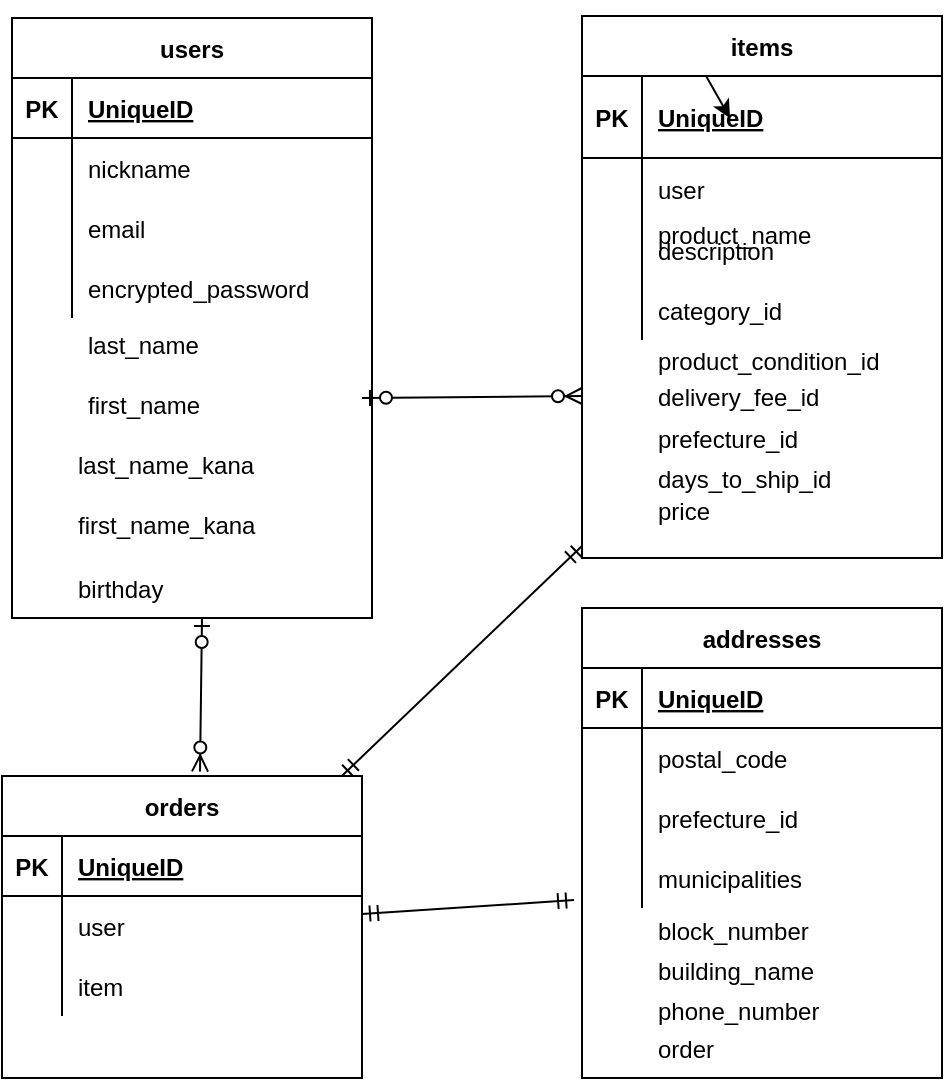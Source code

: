 <mxfile>
    <diagram id="5YLZf_sFuzo5M9C81SSM" name="ページ1">
        <mxGraphModel dx="528" dy="520" grid="1" gridSize="10" guides="1" tooltips="1" connect="1" arrows="1" fold="1" page="1" pageScale="1" pageWidth="827" pageHeight="1169" math="0" shadow="0">
            <root>
                <mxCell id="0"/>
                <mxCell id="1" parent="0"/>
                <mxCell id="ebgCucDVmSNAhCMAvz0p-1" value="users" style="shape=table;startSize=30;container=1;collapsible=1;childLayout=tableLayout;fixedRows=1;rowLines=0;fontStyle=1;align=center;resizeLast=1;" vertex="1" parent="1">
                    <mxGeometry x="175" y="560" width="180" height="300" as="geometry"/>
                </mxCell>
                <mxCell id="ebgCucDVmSNAhCMAvz0p-2" value="" style="shape=partialRectangle;collapsible=0;dropTarget=0;pointerEvents=0;fillColor=none;top=0;left=0;bottom=1;right=0;points=[[0,0.5],[1,0.5]];portConstraint=eastwest;" vertex="1" parent="ebgCucDVmSNAhCMAvz0p-1">
                    <mxGeometry y="30" width="180" height="30" as="geometry"/>
                </mxCell>
                <mxCell id="ebgCucDVmSNAhCMAvz0p-3" value="PK" style="shape=partialRectangle;connectable=0;fillColor=none;top=0;left=0;bottom=0;right=0;fontStyle=1;overflow=hidden;" vertex="1" parent="ebgCucDVmSNAhCMAvz0p-2">
                    <mxGeometry width="30" height="30" as="geometry"/>
                </mxCell>
                <mxCell id="ebgCucDVmSNAhCMAvz0p-4" value="UniqueID" style="shape=partialRectangle;connectable=0;fillColor=none;top=0;left=0;bottom=0;right=0;align=left;spacingLeft=6;fontStyle=5;overflow=hidden;" vertex="1" parent="ebgCucDVmSNAhCMAvz0p-2">
                    <mxGeometry x="30" width="150" height="30" as="geometry"/>
                </mxCell>
                <mxCell id="ebgCucDVmSNAhCMAvz0p-5" value="" style="shape=partialRectangle;collapsible=0;dropTarget=0;pointerEvents=0;fillColor=none;top=0;left=0;bottom=0;right=0;points=[[0,0.5],[1,0.5]];portConstraint=eastwest;" vertex="1" parent="ebgCucDVmSNAhCMAvz0p-1">
                    <mxGeometry y="60" width="180" height="30" as="geometry"/>
                </mxCell>
                <mxCell id="ebgCucDVmSNAhCMAvz0p-6" value="" style="shape=partialRectangle;connectable=0;fillColor=none;top=0;left=0;bottom=0;right=0;editable=1;overflow=hidden;" vertex="1" parent="ebgCucDVmSNAhCMAvz0p-5">
                    <mxGeometry width="30" height="30" as="geometry"/>
                </mxCell>
                <mxCell id="ebgCucDVmSNAhCMAvz0p-7" value="nickname" style="shape=partialRectangle;connectable=0;fillColor=none;top=0;left=0;bottom=0;right=0;align=left;spacingLeft=6;overflow=hidden;" vertex="1" parent="ebgCucDVmSNAhCMAvz0p-5">
                    <mxGeometry x="30" width="150" height="30" as="geometry"/>
                </mxCell>
                <mxCell id="ebgCucDVmSNAhCMAvz0p-8" value="" style="shape=partialRectangle;collapsible=0;dropTarget=0;pointerEvents=0;fillColor=none;top=0;left=0;bottom=0;right=0;points=[[0,0.5],[1,0.5]];portConstraint=eastwest;" vertex="1" parent="ebgCucDVmSNAhCMAvz0p-1">
                    <mxGeometry y="90" width="180" height="30" as="geometry"/>
                </mxCell>
                <mxCell id="ebgCucDVmSNAhCMAvz0p-9" value="" style="shape=partialRectangle;connectable=0;fillColor=none;top=0;left=0;bottom=0;right=0;editable=1;overflow=hidden;" vertex="1" parent="ebgCucDVmSNAhCMAvz0p-8">
                    <mxGeometry width="30" height="30" as="geometry"/>
                </mxCell>
                <mxCell id="ebgCucDVmSNAhCMAvz0p-10" value="email" style="shape=partialRectangle;connectable=0;fillColor=none;top=0;left=0;bottom=0;right=0;align=left;spacingLeft=6;overflow=hidden;" vertex="1" parent="ebgCucDVmSNAhCMAvz0p-8">
                    <mxGeometry x="30" width="150" height="30" as="geometry"/>
                </mxCell>
                <mxCell id="ebgCucDVmSNAhCMAvz0p-11" value="" style="shape=partialRectangle;collapsible=0;dropTarget=0;pointerEvents=0;fillColor=none;top=0;left=0;bottom=0;right=0;points=[[0,0.5],[1,0.5]];portConstraint=eastwest;" vertex="1" parent="ebgCucDVmSNAhCMAvz0p-1">
                    <mxGeometry y="120" width="180" height="30" as="geometry"/>
                </mxCell>
                <mxCell id="ebgCucDVmSNAhCMAvz0p-12" value="" style="shape=partialRectangle;connectable=0;fillColor=none;top=0;left=0;bottom=0;right=0;editable=1;overflow=hidden;" vertex="1" parent="ebgCucDVmSNAhCMAvz0p-11">
                    <mxGeometry width="30" height="30" as="geometry"/>
                </mxCell>
                <mxCell id="ebgCucDVmSNAhCMAvz0p-13" value="encrypted_password" style="shape=partialRectangle;connectable=0;fillColor=none;top=0;left=0;bottom=0;right=0;align=left;spacingLeft=6;overflow=hidden;" vertex="1" parent="ebgCucDVmSNAhCMAvz0p-11">
                    <mxGeometry x="30" width="150" height="30" as="geometry"/>
                </mxCell>
                <mxCell id="fhwPlNR3ukLm4HlwQSVA-69" style="edgeStyle=none;html=1;exitX=0.25;exitY=0;exitDx=0;exitDy=0;" edge="1" parent="1" source="ebgCucDVmSNAhCMAvz0p-14">
                    <mxGeometry relative="1" as="geometry">
                        <mxPoint x="534" y="610" as="targetPoint"/>
                    </mxGeometry>
                </mxCell>
                <mxCell id="ebgCucDVmSNAhCMAvz0p-14" value="items" style="shape=table;startSize=30;container=1;collapsible=1;childLayout=tableLayout;fixedRows=1;rowLines=0;fontStyle=1;align=center;resizeLast=1;" vertex="1" parent="1">
                    <mxGeometry x="460" y="559" width="180" height="271" as="geometry"/>
                </mxCell>
                <mxCell id="ebgCucDVmSNAhCMAvz0p-15" value="" style="shape=partialRectangle;collapsible=0;dropTarget=0;pointerEvents=0;fillColor=none;top=0;left=0;bottom=1;right=0;points=[[0,0.5],[1,0.5]];portConstraint=eastwest;" vertex="1" parent="ebgCucDVmSNAhCMAvz0p-14">
                    <mxGeometry y="30" width="180" height="41" as="geometry"/>
                </mxCell>
                <mxCell id="ebgCucDVmSNAhCMAvz0p-16" value="PK" style="shape=partialRectangle;connectable=0;fillColor=none;top=0;left=0;bottom=0;right=0;fontStyle=1;overflow=hidden;" vertex="1" parent="ebgCucDVmSNAhCMAvz0p-15">
                    <mxGeometry width="30" height="41" as="geometry"/>
                </mxCell>
                <mxCell id="ebgCucDVmSNAhCMAvz0p-17" value="UniqueID" style="shape=partialRectangle;connectable=0;fillColor=none;top=0;left=0;bottom=0;right=0;align=left;spacingLeft=6;fontStyle=5;overflow=hidden;" vertex="1" parent="ebgCucDVmSNAhCMAvz0p-15">
                    <mxGeometry x="30" width="150" height="41" as="geometry"/>
                </mxCell>
                <mxCell id="ebgCucDVmSNAhCMAvz0p-18" value="" style="shape=partialRectangle;collapsible=0;dropTarget=0;pointerEvents=0;fillColor=none;top=0;left=0;bottom=0;right=0;points=[[0,0.5],[1,0.5]];portConstraint=eastwest;" vertex="1" parent="ebgCucDVmSNAhCMAvz0p-14">
                    <mxGeometry y="71" width="180" height="31" as="geometry"/>
                </mxCell>
                <mxCell id="ebgCucDVmSNAhCMAvz0p-19" value="" style="shape=partialRectangle;connectable=0;fillColor=none;top=0;left=0;bottom=0;right=0;editable=1;overflow=hidden;" vertex="1" parent="ebgCucDVmSNAhCMAvz0p-18">
                    <mxGeometry width="30" height="31" as="geometry"/>
                </mxCell>
                <mxCell id="ebgCucDVmSNAhCMAvz0p-20" value="user" style="shape=partialRectangle;connectable=0;fillColor=none;top=0;left=0;bottom=0;right=0;align=left;spacingLeft=6;overflow=hidden;" vertex="1" parent="ebgCucDVmSNAhCMAvz0p-18">
                    <mxGeometry x="30" width="150" height="31" as="geometry"/>
                </mxCell>
                <mxCell id="ebgCucDVmSNAhCMAvz0p-21" value="" style="shape=partialRectangle;collapsible=0;dropTarget=0;pointerEvents=0;fillColor=none;top=0;left=0;bottom=0;right=0;points=[[0,0.5],[1,0.5]];portConstraint=eastwest;" vertex="1" parent="ebgCucDVmSNAhCMAvz0p-14">
                    <mxGeometry y="102" width="180" height="30" as="geometry"/>
                </mxCell>
                <mxCell id="ebgCucDVmSNAhCMAvz0p-22" value="" style="shape=partialRectangle;connectable=0;fillColor=none;top=0;left=0;bottom=0;right=0;editable=1;overflow=hidden;" vertex="1" parent="ebgCucDVmSNAhCMAvz0p-21">
                    <mxGeometry width="30" height="30" as="geometry"/>
                </mxCell>
                <mxCell id="ebgCucDVmSNAhCMAvz0p-23" value="description" style="shape=partialRectangle;connectable=0;fillColor=none;top=0;left=0;bottom=0;right=0;align=left;spacingLeft=6;overflow=hidden;" vertex="1" parent="ebgCucDVmSNAhCMAvz0p-21">
                    <mxGeometry x="30" width="150" height="30" as="geometry"/>
                </mxCell>
                <mxCell id="ebgCucDVmSNAhCMAvz0p-24" value="" style="shape=partialRectangle;collapsible=0;dropTarget=0;pointerEvents=0;fillColor=none;top=0;left=0;bottom=0;right=0;points=[[0,0.5],[1,0.5]];portConstraint=eastwest;" vertex="1" parent="ebgCucDVmSNAhCMAvz0p-14">
                    <mxGeometry y="132" width="180" height="30" as="geometry"/>
                </mxCell>
                <mxCell id="ebgCucDVmSNAhCMAvz0p-25" value="" style="shape=partialRectangle;connectable=0;fillColor=none;top=0;left=0;bottom=0;right=0;editable=1;overflow=hidden;" vertex="1" parent="ebgCucDVmSNAhCMAvz0p-24">
                    <mxGeometry width="30" height="30" as="geometry"/>
                </mxCell>
                <mxCell id="ebgCucDVmSNAhCMAvz0p-26" value="category_id" style="shape=partialRectangle;connectable=0;fillColor=none;top=0;left=0;bottom=0;right=0;align=left;spacingLeft=6;overflow=hidden;" vertex="1" parent="ebgCucDVmSNAhCMAvz0p-24">
                    <mxGeometry x="30" width="150" height="30" as="geometry"/>
                </mxCell>
                <mxCell id="fhwPlNR3ukLm4HlwQSVA-1" value="last_name" style="shape=partialRectangle;connectable=0;fillColor=none;top=0;left=0;bottom=0;right=0;align=left;spacingLeft=6;overflow=hidden;" vertex="1" parent="1">
                    <mxGeometry x="205" y="708" width="150" height="30" as="geometry"/>
                </mxCell>
                <mxCell id="fhwPlNR3ukLm4HlwQSVA-2" value="first_name" style="shape=partialRectangle;connectable=0;fillColor=none;top=0;left=0;bottom=0;right=0;align=left;spacingLeft=6;overflow=hidden;" vertex="1" parent="1">
                    <mxGeometry x="205" y="738" width="150" height="30" as="geometry"/>
                </mxCell>
                <mxCell id="fhwPlNR3ukLm4HlwQSVA-3" value="last_name_kana" style="shape=partialRectangle;connectable=0;fillColor=none;top=0;left=0;bottom=0;right=0;align=left;spacingLeft=6;overflow=hidden;" vertex="1" parent="1">
                    <mxGeometry x="200" y="768" width="150" height="30" as="geometry"/>
                </mxCell>
                <mxCell id="fhwPlNR3ukLm4HlwQSVA-4" value="first_name_kana" style="shape=partialRectangle;connectable=0;fillColor=none;top=0;left=0;bottom=0;right=0;align=left;spacingLeft=6;overflow=hidden;" vertex="1" parent="1">
                    <mxGeometry x="200" y="798" width="150" height="30" as="geometry"/>
                </mxCell>
                <mxCell id="fhwPlNR3ukLm4HlwQSVA-5" value="birthday" style="shape=partialRectangle;connectable=0;fillColor=none;top=0;left=0;bottom=0;right=0;align=left;spacingLeft=6;overflow=hidden;" vertex="1" parent="1">
                    <mxGeometry x="200" y="830" width="150" height="30" as="geometry"/>
                </mxCell>
                <mxCell id="fhwPlNR3ukLm4HlwQSVA-8" value="" style="shape=partialRectangle;collapsible=0;dropTarget=0;pointerEvents=0;fillColor=none;top=0;left=0;bottom=0;right=0;points=[[0,0.5],[1,0.5]];portConstraint=eastwest;" vertex="1" parent="1">
                    <mxGeometry x="460" y="716" width="180" height="30" as="geometry"/>
                </mxCell>
                <mxCell id="fhwPlNR3ukLm4HlwQSVA-9" value="" style="shape=partialRectangle;connectable=0;fillColor=none;top=0;left=0;bottom=0;right=0;editable=1;overflow=hidden;" vertex="1" parent="fhwPlNR3ukLm4HlwQSVA-8">
                    <mxGeometry width="30" height="30" as="geometry"/>
                </mxCell>
                <mxCell id="fhwPlNR3ukLm4HlwQSVA-10" value="product_condition_id" style="shape=partialRectangle;connectable=0;fillColor=none;top=0;left=0;bottom=0;right=0;align=left;spacingLeft=6;overflow=hidden;" vertex="1" parent="fhwPlNR3ukLm4HlwQSVA-8">
                    <mxGeometry x="30" width="150" height="30" as="geometry"/>
                </mxCell>
                <mxCell id="fhwPlNR3ukLm4HlwQSVA-11" value="" style="shape=partialRectangle;collapsible=0;dropTarget=0;pointerEvents=0;fillColor=none;top=0;left=0;bottom=0;right=0;points=[[0,0.5],[1,0.5]];portConstraint=eastwest;" vertex="1" parent="1">
                    <mxGeometry x="460" y="734" width="180" height="30" as="geometry"/>
                </mxCell>
                <mxCell id="fhwPlNR3ukLm4HlwQSVA-12" value="" style="shape=partialRectangle;connectable=0;fillColor=none;top=0;left=0;bottom=0;right=0;editable=1;overflow=hidden;" vertex="1" parent="fhwPlNR3ukLm4HlwQSVA-11">
                    <mxGeometry width="30" height="30" as="geometry"/>
                </mxCell>
                <mxCell id="fhwPlNR3ukLm4HlwQSVA-13" value="delivery_fee_id" style="shape=partialRectangle;connectable=0;fillColor=none;top=0;left=0;bottom=0;right=0;align=left;spacingLeft=6;overflow=hidden;" vertex="1" parent="fhwPlNR3ukLm4HlwQSVA-11">
                    <mxGeometry x="30" width="150" height="30" as="geometry"/>
                </mxCell>
                <mxCell id="fhwPlNR3ukLm4HlwQSVA-14" value="" style="shape=partialRectangle;collapsible=0;dropTarget=0;pointerEvents=0;fillColor=none;top=0;left=0;bottom=0;right=0;points=[[0,0.5],[1,0.5]];portConstraint=eastwest;" vertex="1" parent="1">
                    <mxGeometry x="460" y="755" width="180" height="30" as="geometry"/>
                </mxCell>
                <mxCell id="fhwPlNR3ukLm4HlwQSVA-15" value="" style="shape=partialRectangle;connectable=0;fillColor=none;top=0;left=0;bottom=0;right=0;editable=1;overflow=hidden;" vertex="1" parent="fhwPlNR3ukLm4HlwQSVA-14">
                    <mxGeometry width="30" height="30" as="geometry"/>
                </mxCell>
                <mxCell id="fhwPlNR3ukLm4HlwQSVA-16" value="prefecture_id" style="shape=partialRectangle;connectable=0;fillColor=none;top=0;left=0;bottom=0;right=0;align=left;spacingLeft=6;overflow=hidden;" vertex="1" parent="fhwPlNR3ukLm4HlwQSVA-14">
                    <mxGeometry x="30" width="150" height="30" as="geometry"/>
                </mxCell>
                <mxCell id="fhwPlNR3ukLm4HlwQSVA-17" value="" style="shape=partialRectangle;collapsible=0;dropTarget=0;pointerEvents=0;fillColor=none;top=0;left=0;bottom=0;right=0;points=[[0,0.5],[1,0.5]];portConstraint=eastwest;" vertex="1" parent="1">
                    <mxGeometry x="460" y="775" width="180" height="30" as="geometry"/>
                </mxCell>
                <mxCell id="fhwPlNR3ukLm4HlwQSVA-18" value="" style="shape=partialRectangle;connectable=0;fillColor=none;top=0;left=0;bottom=0;right=0;editable=1;overflow=hidden;" vertex="1" parent="fhwPlNR3ukLm4HlwQSVA-17">
                    <mxGeometry width="30" height="30" as="geometry"/>
                </mxCell>
                <mxCell id="fhwPlNR3ukLm4HlwQSVA-19" value="days_to_ship_id" style="shape=partialRectangle;connectable=0;fillColor=none;top=0;left=0;bottom=0;right=0;align=left;spacingLeft=6;overflow=hidden;" vertex="1" parent="fhwPlNR3ukLm4HlwQSVA-17">
                    <mxGeometry x="30" width="150" height="30" as="geometry"/>
                </mxCell>
                <mxCell id="fhwPlNR3ukLm4HlwQSVA-20" value="" style="shape=partialRectangle;collapsible=0;dropTarget=0;pointerEvents=0;fillColor=none;top=0;left=0;bottom=0;right=0;points=[[0,0.5],[1,0.5]];portConstraint=eastwest;" vertex="1" parent="1">
                    <mxGeometry x="460" y="791" width="180" height="30" as="geometry"/>
                </mxCell>
                <mxCell id="fhwPlNR3ukLm4HlwQSVA-21" value="" style="shape=partialRectangle;connectable=0;fillColor=none;top=0;left=0;bottom=0;right=0;editable=1;overflow=hidden;" vertex="1" parent="fhwPlNR3ukLm4HlwQSVA-20">
                    <mxGeometry width="30" height="30" as="geometry"/>
                </mxCell>
                <mxCell id="fhwPlNR3ukLm4HlwQSVA-22" value="price" style="shape=partialRectangle;connectable=0;fillColor=none;top=0;left=0;bottom=0;right=0;align=left;spacingLeft=6;overflow=hidden;" vertex="1" parent="fhwPlNR3ukLm4HlwQSVA-20">
                    <mxGeometry x="30" width="150" height="30" as="geometry"/>
                </mxCell>
                <mxCell id="fhwPlNR3ukLm4HlwQSVA-43" value="orders" style="shape=table;startSize=30;container=1;collapsible=1;childLayout=tableLayout;fixedRows=1;rowLines=0;fontStyle=1;align=center;resizeLast=1;" vertex="1" parent="1">
                    <mxGeometry x="170" y="939" width="180" height="151" as="geometry"/>
                </mxCell>
                <mxCell id="fhwPlNR3ukLm4HlwQSVA-44" value="" style="shape=partialRectangle;collapsible=0;dropTarget=0;pointerEvents=0;fillColor=none;top=0;left=0;bottom=1;right=0;points=[[0,0.5],[1,0.5]];portConstraint=eastwest;" vertex="1" parent="fhwPlNR3ukLm4HlwQSVA-43">
                    <mxGeometry y="30" width="180" height="30" as="geometry"/>
                </mxCell>
                <mxCell id="fhwPlNR3ukLm4HlwQSVA-45" value="PK" style="shape=partialRectangle;connectable=0;fillColor=none;top=0;left=0;bottom=0;right=0;fontStyle=1;overflow=hidden;" vertex="1" parent="fhwPlNR3ukLm4HlwQSVA-44">
                    <mxGeometry width="30" height="30" as="geometry"/>
                </mxCell>
                <mxCell id="fhwPlNR3ukLm4HlwQSVA-46" value="UniqueID" style="shape=partialRectangle;connectable=0;fillColor=none;top=0;left=0;bottom=0;right=0;align=left;spacingLeft=6;fontStyle=5;overflow=hidden;" vertex="1" parent="fhwPlNR3ukLm4HlwQSVA-44">
                    <mxGeometry x="30" width="150" height="30" as="geometry"/>
                </mxCell>
                <mxCell id="fhwPlNR3ukLm4HlwQSVA-47" value="" style="shape=partialRectangle;collapsible=0;dropTarget=0;pointerEvents=0;fillColor=none;top=0;left=0;bottom=0;right=0;points=[[0,0.5],[1,0.5]];portConstraint=eastwest;" vertex="1" parent="fhwPlNR3ukLm4HlwQSVA-43">
                    <mxGeometry y="60" width="180" height="30" as="geometry"/>
                </mxCell>
                <mxCell id="fhwPlNR3ukLm4HlwQSVA-48" value="" style="shape=partialRectangle;connectable=0;fillColor=none;top=0;left=0;bottom=0;right=0;editable=1;overflow=hidden;" vertex="1" parent="fhwPlNR3ukLm4HlwQSVA-47">
                    <mxGeometry width="30" height="30" as="geometry"/>
                </mxCell>
                <mxCell id="fhwPlNR3ukLm4HlwQSVA-49" value="user" style="shape=partialRectangle;connectable=0;fillColor=none;top=0;left=0;bottom=0;right=0;align=left;spacingLeft=6;overflow=hidden;" vertex="1" parent="fhwPlNR3ukLm4HlwQSVA-47">
                    <mxGeometry x="30" width="150" height="30" as="geometry"/>
                </mxCell>
                <mxCell id="fhwPlNR3ukLm4HlwQSVA-50" value="" style="shape=partialRectangle;collapsible=0;dropTarget=0;pointerEvents=0;fillColor=none;top=0;left=0;bottom=0;right=0;points=[[0,0.5],[1,0.5]];portConstraint=eastwest;" vertex="1" parent="fhwPlNR3ukLm4HlwQSVA-43">
                    <mxGeometry y="90" width="180" height="30" as="geometry"/>
                </mxCell>
                <mxCell id="fhwPlNR3ukLm4HlwQSVA-51" value="" style="shape=partialRectangle;connectable=0;fillColor=none;top=0;left=0;bottom=0;right=0;editable=1;overflow=hidden;" vertex="1" parent="fhwPlNR3ukLm4HlwQSVA-50">
                    <mxGeometry width="30" height="30" as="geometry"/>
                </mxCell>
                <mxCell id="fhwPlNR3ukLm4HlwQSVA-52" value="item" style="shape=partialRectangle;connectable=0;fillColor=none;top=0;left=0;bottom=0;right=0;align=left;spacingLeft=6;overflow=hidden;" vertex="1" parent="fhwPlNR3ukLm4HlwQSVA-50">
                    <mxGeometry x="30" width="150" height="30" as="geometry"/>
                </mxCell>
                <mxCell id="fhwPlNR3ukLm4HlwQSVA-56" value="addresses" style="shape=table;startSize=30;container=1;collapsible=1;childLayout=tableLayout;fixedRows=1;rowLines=0;fontStyle=1;align=center;resizeLast=1;" vertex="1" parent="1">
                    <mxGeometry x="460" y="855" width="180" height="235" as="geometry"/>
                </mxCell>
                <mxCell id="fhwPlNR3ukLm4HlwQSVA-57" value="" style="shape=partialRectangle;collapsible=0;dropTarget=0;pointerEvents=0;fillColor=none;top=0;left=0;bottom=1;right=0;points=[[0,0.5],[1,0.5]];portConstraint=eastwest;" vertex="1" parent="fhwPlNR3ukLm4HlwQSVA-56">
                    <mxGeometry y="30" width="180" height="30" as="geometry"/>
                </mxCell>
                <mxCell id="fhwPlNR3ukLm4HlwQSVA-58" value="PK" style="shape=partialRectangle;connectable=0;fillColor=none;top=0;left=0;bottom=0;right=0;fontStyle=1;overflow=hidden;" vertex="1" parent="fhwPlNR3ukLm4HlwQSVA-57">
                    <mxGeometry width="30" height="30" as="geometry"/>
                </mxCell>
                <mxCell id="fhwPlNR3ukLm4HlwQSVA-59" value="UniqueID" style="shape=partialRectangle;connectable=0;fillColor=none;top=0;left=0;bottom=0;right=0;align=left;spacingLeft=6;fontStyle=5;overflow=hidden;" vertex="1" parent="fhwPlNR3ukLm4HlwQSVA-57">
                    <mxGeometry x="30" width="150" height="30" as="geometry"/>
                </mxCell>
                <mxCell id="fhwPlNR3ukLm4HlwQSVA-60" value="" style="shape=partialRectangle;collapsible=0;dropTarget=0;pointerEvents=0;fillColor=none;top=0;left=0;bottom=0;right=0;points=[[0,0.5],[1,0.5]];portConstraint=eastwest;" vertex="1" parent="fhwPlNR3ukLm4HlwQSVA-56">
                    <mxGeometry y="60" width="180" height="30" as="geometry"/>
                </mxCell>
                <mxCell id="fhwPlNR3ukLm4HlwQSVA-61" value="" style="shape=partialRectangle;connectable=0;fillColor=none;top=0;left=0;bottom=0;right=0;editable=1;overflow=hidden;" vertex="1" parent="fhwPlNR3ukLm4HlwQSVA-60">
                    <mxGeometry width="30" height="30" as="geometry"/>
                </mxCell>
                <mxCell id="fhwPlNR3ukLm4HlwQSVA-62" value="postal_code" style="shape=partialRectangle;connectable=0;fillColor=none;top=0;left=0;bottom=0;right=0;align=left;spacingLeft=6;overflow=hidden;" vertex="1" parent="fhwPlNR3ukLm4HlwQSVA-60">
                    <mxGeometry x="30" width="150" height="30" as="geometry"/>
                </mxCell>
                <mxCell id="fhwPlNR3ukLm4HlwQSVA-63" value="" style="shape=partialRectangle;collapsible=0;dropTarget=0;pointerEvents=0;fillColor=none;top=0;left=0;bottom=0;right=0;points=[[0,0.5],[1,0.5]];portConstraint=eastwest;" vertex="1" parent="fhwPlNR3ukLm4HlwQSVA-56">
                    <mxGeometry y="90" width="180" height="30" as="geometry"/>
                </mxCell>
                <mxCell id="fhwPlNR3ukLm4HlwQSVA-64" value="" style="shape=partialRectangle;connectable=0;fillColor=none;top=0;left=0;bottom=0;right=0;editable=1;overflow=hidden;" vertex="1" parent="fhwPlNR3ukLm4HlwQSVA-63">
                    <mxGeometry width="30" height="30" as="geometry"/>
                </mxCell>
                <mxCell id="fhwPlNR3ukLm4HlwQSVA-65" value="prefecture_id" style="shape=partialRectangle;connectable=0;fillColor=none;top=0;left=0;bottom=0;right=0;align=left;spacingLeft=6;overflow=hidden;" vertex="1" parent="fhwPlNR3ukLm4HlwQSVA-63">
                    <mxGeometry x="30" width="150" height="30" as="geometry"/>
                </mxCell>
                <mxCell id="fhwPlNR3ukLm4HlwQSVA-66" value="" style="shape=partialRectangle;collapsible=0;dropTarget=0;pointerEvents=0;fillColor=none;top=0;left=0;bottom=0;right=0;points=[[0,0.5],[1,0.5]];portConstraint=eastwest;" vertex="1" parent="fhwPlNR3ukLm4HlwQSVA-56">
                    <mxGeometry y="120" width="180" height="30" as="geometry"/>
                </mxCell>
                <mxCell id="fhwPlNR3ukLm4HlwQSVA-67" value="" style="shape=partialRectangle;connectable=0;fillColor=none;top=0;left=0;bottom=0;right=0;editable=1;overflow=hidden;" vertex="1" parent="fhwPlNR3ukLm4HlwQSVA-66">
                    <mxGeometry width="30" height="30" as="geometry"/>
                </mxCell>
                <mxCell id="fhwPlNR3ukLm4HlwQSVA-68" value="municipalities" style="shape=partialRectangle;connectable=0;fillColor=none;top=0;left=0;bottom=0;right=0;align=left;spacingLeft=6;overflow=hidden;" vertex="1" parent="fhwPlNR3ukLm4HlwQSVA-66">
                    <mxGeometry x="30" width="150" height="30" as="geometry"/>
                </mxCell>
                <mxCell id="fhwPlNR3ukLm4HlwQSVA-70" value="" style="shape=partialRectangle;collapsible=0;dropTarget=0;pointerEvents=0;fillColor=none;top=0;left=0;bottom=0;right=0;points=[[0,0.5],[1,0.5]];portConstraint=eastwest;" vertex="1" parent="1">
                    <mxGeometry x="460" y="1001" width="180" height="30" as="geometry"/>
                </mxCell>
                <mxCell id="fhwPlNR3ukLm4HlwQSVA-71" value="" style="shape=partialRectangle;connectable=0;fillColor=none;top=0;left=0;bottom=0;right=0;editable=1;overflow=hidden;" vertex="1" parent="fhwPlNR3ukLm4HlwQSVA-70">
                    <mxGeometry width="30" height="30" as="geometry"/>
                </mxCell>
                <mxCell id="fhwPlNR3ukLm4HlwQSVA-72" value="block_number" style="shape=partialRectangle;connectable=0;fillColor=none;top=0;left=0;bottom=0;right=0;align=left;spacingLeft=6;overflow=hidden;" vertex="1" parent="fhwPlNR3ukLm4HlwQSVA-70">
                    <mxGeometry x="30" width="150" height="30" as="geometry"/>
                </mxCell>
                <mxCell id="fhwPlNR3ukLm4HlwQSVA-73" value="" style="shape=partialRectangle;collapsible=0;dropTarget=0;pointerEvents=0;fillColor=none;top=0;left=0;bottom=0;right=0;points=[[0,0.5],[1,0.5]];portConstraint=eastwest;" vertex="1" parent="1">
                    <mxGeometry x="460" y="1016" width="180" height="40" as="geometry"/>
                </mxCell>
                <mxCell id="fhwPlNR3ukLm4HlwQSVA-74" value="" style="shape=partialRectangle;connectable=0;fillColor=none;top=0;left=0;bottom=0;right=0;editable=1;overflow=hidden;" vertex="1" parent="fhwPlNR3ukLm4HlwQSVA-73">
                    <mxGeometry width="30" height="40" as="geometry"/>
                </mxCell>
                <mxCell id="fhwPlNR3ukLm4HlwQSVA-75" value="building_name" style="shape=partialRectangle;connectable=0;fillColor=none;top=0;left=0;bottom=0;right=0;align=left;spacingLeft=6;overflow=hidden;" vertex="1" parent="fhwPlNR3ukLm4HlwQSVA-73">
                    <mxGeometry x="30" width="150" height="40" as="geometry"/>
                </mxCell>
                <mxCell id="fhwPlNR3ukLm4HlwQSVA-76" value="" style="shape=partialRectangle;collapsible=0;dropTarget=0;pointerEvents=0;fillColor=none;top=0;left=0;bottom=0;right=0;points=[[0,0.5],[1,0.5]];portConstraint=eastwest;" vertex="1" parent="1">
                    <mxGeometry x="460" y="1041" width="180" height="30" as="geometry"/>
                </mxCell>
                <mxCell id="fhwPlNR3ukLm4HlwQSVA-77" value="" style="shape=partialRectangle;connectable=0;fillColor=none;top=0;left=0;bottom=0;right=0;editable=1;overflow=hidden;" vertex="1" parent="fhwPlNR3ukLm4HlwQSVA-76">
                    <mxGeometry width="30" height="30" as="geometry"/>
                </mxCell>
                <mxCell id="fhwPlNR3ukLm4HlwQSVA-78" value="phone_number" style="shape=partialRectangle;connectable=0;fillColor=none;top=0;left=0;bottom=0;right=0;align=left;spacingLeft=6;overflow=hidden;" vertex="1" parent="fhwPlNR3ukLm4HlwQSVA-76">
                    <mxGeometry x="30" width="150" height="30" as="geometry"/>
                </mxCell>
                <mxCell id="fhwPlNR3ukLm4HlwQSVA-85" value="" style="fontSize=12;html=1;endArrow=ERzeroToMany;startArrow=ERzeroToOne;entryX=0.55;entryY=-0.015;entryDx=0;entryDy=0;entryPerimeter=0;" edge="1" parent="1" target="fhwPlNR3ukLm4HlwQSVA-43">
                    <mxGeometry width="100" height="100" relative="1" as="geometry">
                        <mxPoint x="270" y="860" as="sourcePoint"/>
                        <mxPoint x="420" y="860" as="targetPoint"/>
                    </mxGeometry>
                </mxCell>
                <mxCell id="fhwPlNR3ukLm4HlwQSVA-86" value="" style="fontSize=12;html=1;endArrow=ERzeroToMany;startArrow=ERzeroToOne;entryX=0;entryY=0.5;entryDx=0;entryDy=0;" edge="1" parent="1" target="fhwPlNR3ukLm4HlwQSVA-11">
                    <mxGeometry width="100" height="100" relative="1" as="geometry">
                        <mxPoint x="350" y="750" as="sourcePoint"/>
                        <mxPoint x="450" y="650" as="targetPoint"/>
                    </mxGeometry>
                </mxCell>
                <mxCell id="fhwPlNR3ukLm4HlwQSVA-89" value="" style="fontSize=12;html=1;endArrow=ERmandOne;startArrow=ERmandOne;entryX=-0.022;entryY=0;entryDx=0;entryDy=0;entryPerimeter=0;" edge="1" parent="1" source="fhwPlNR3ukLm4HlwQSVA-47" target="fhwPlNR3ukLm4HlwQSVA-70">
                    <mxGeometry width="100" height="100" relative="1" as="geometry">
                        <mxPoint x="360" y="1140" as="sourcePoint"/>
                        <mxPoint x="460" y="1040" as="targetPoint"/>
                    </mxGeometry>
                </mxCell>
                <mxCell id="fhwPlNR3ukLm4HlwQSVA-90" value="" style="fontSize=12;html=1;endArrow=ERmandOne;startArrow=ERmandOne;exitX=0.944;exitY=0;exitDx=0;exitDy=0;exitPerimeter=0;entryX=0;entryY=0.5;entryDx=0;entryDy=0;" edge="1" parent="1" source="fhwPlNR3ukLm4HlwQSVA-43">
                    <mxGeometry width="100" height="100" relative="1" as="geometry">
                        <mxPoint x="360" y="870" as="sourcePoint"/>
                        <mxPoint x="460" y="824" as="targetPoint"/>
                    </mxGeometry>
                </mxCell>
                <mxCell id="fhwPlNR3ukLm4HlwQSVA-91" value="product_name" style="shape=partialRectangle;connectable=0;fillColor=none;top=0;left=0;bottom=0;right=0;align=left;spacingLeft=6;overflow=hidden;" vertex="1" parent="1">
                    <mxGeometry x="490" y="653" width="150" height="30" as="geometry"/>
                </mxCell>
                <mxCell id="fhwPlNR3ukLm4HlwQSVA-99" value="" style="shape=partialRectangle;collapsible=0;dropTarget=0;pointerEvents=0;fillColor=none;top=0;left=0;bottom=0;right=0;points=[[0,0.5],[1,0.5]];portConstraint=eastwest;" vertex="1" parent="1">
                    <mxGeometry x="460" y="1060" width="180" height="30" as="geometry"/>
                </mxCell>
                <mxCell id="fhwPlNR3ukLm4HlwQSVA-100" value="" style="shape=partialRectangle;connectable=0;fillColor=none;top=0;left=0;bottom=0;right=0;editable=1;overflow=hidden;" vertex="1" parent="fhwPlNR3ukLm4HlwQSVA-99">
                    <mxGeometry width="30" height="30" as="geometry"/>
                </mxCell>
                <mxCell id="fhwPlNR3ukLm4HlwQSVA-101" value="order" style="shape=partialRectangle;connectable=0;fillColor=none;top=0;left=0;bottom=0;right=0;align=left;spacingLeft=6;overflow=hidden;" vertex="1" parent="fhwPlNR3ukLm4HlwQSVA-99">
                    <mxGeometry x="30" width="150" height="30" as="geometry"/>
                </mxCell>
            </root>
        </mxGraphModel>
    </diagram>
</mxfile>